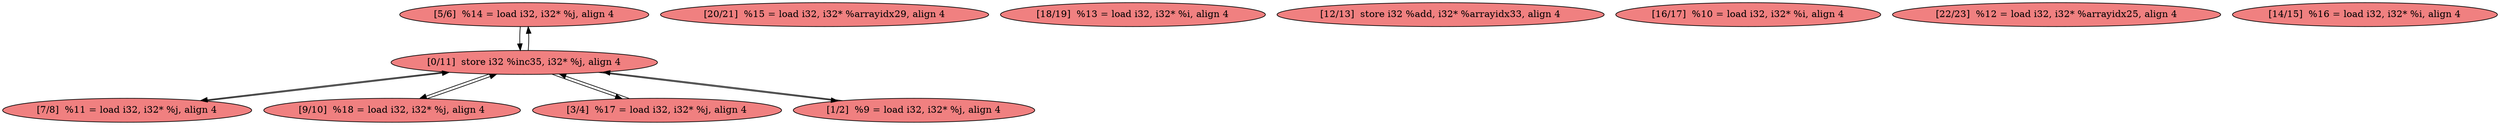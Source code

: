 
digraph G {


node322 [fillcolor=lightcoral,label="[5/6]  %14 = load i32, i32* %j, align 4",shape=ellipse,style=filled ]
node321 [fillcolor=lightcoral,label="[20/21]  %15 = load i32, i32* %arrayidx29, align 4",shape=ellipse,style=filled ]
node319 [fillcolor=lightcoral,label="[7/8]  %11 = load i32, i32* %j, align 4",shape=ellipse,style=filled ]
node318 [fillcolor=lightcoral,label="[18/19]  %13 = load i32, i32* %i, align 4",shape=ellipse,style=filled ]
node313 [fillcolor=lightcoral,label="[12/13]  store i32 %add, i32* %arrayidx33, align 4",shape=ellipse,style=filled ]
node317 [fillcolor=lightcoral,label="[16/17]  %10 = load i32, i32* %i, align 4",shape=ellipse,style=filled ]
node323 [fillcolor=lightcoral,label="[22/23]  %12 = load i32, i32* %arrayidx25, align 4",shape=ellipse,style=filled ]
node320 [fillcolor=lightcoral,label="[9/10]  %18 = load i32, i32* %j, align 4",shape=ellipse,style=filled ]
node312 [fillcolor=lightcoral,label="[0/11]  store i32 %inc35, i32* %j, align 4",shape=ellipse,style=filled ]
node314 [fillcolor=lightcoral,label="[3/4]  %17 = load i32, i32* %j, align 4",shape=ellipse,style=filled ]
node315 [fillcolor=lightcoral,label="[14/15]  %16 = load i32, i32* %i, align 4",shape=ellipse,style=filled ]
node316 [fillcolor=lightcoral,label="[1/2]  %9 = load i32, i32* %j, align 4",shape=ellipse,style=filled ]

node312->node322 [ ]
node312->node319 [ ]
node312->node316 [ ]
node322->node312 [ ]
node316->node312 [ ]
node319->node312 [ ]
node320->node312 [ ]
node312->node320 [ ]
node312->node314 [ ]
node314->node312 [ ]


}

